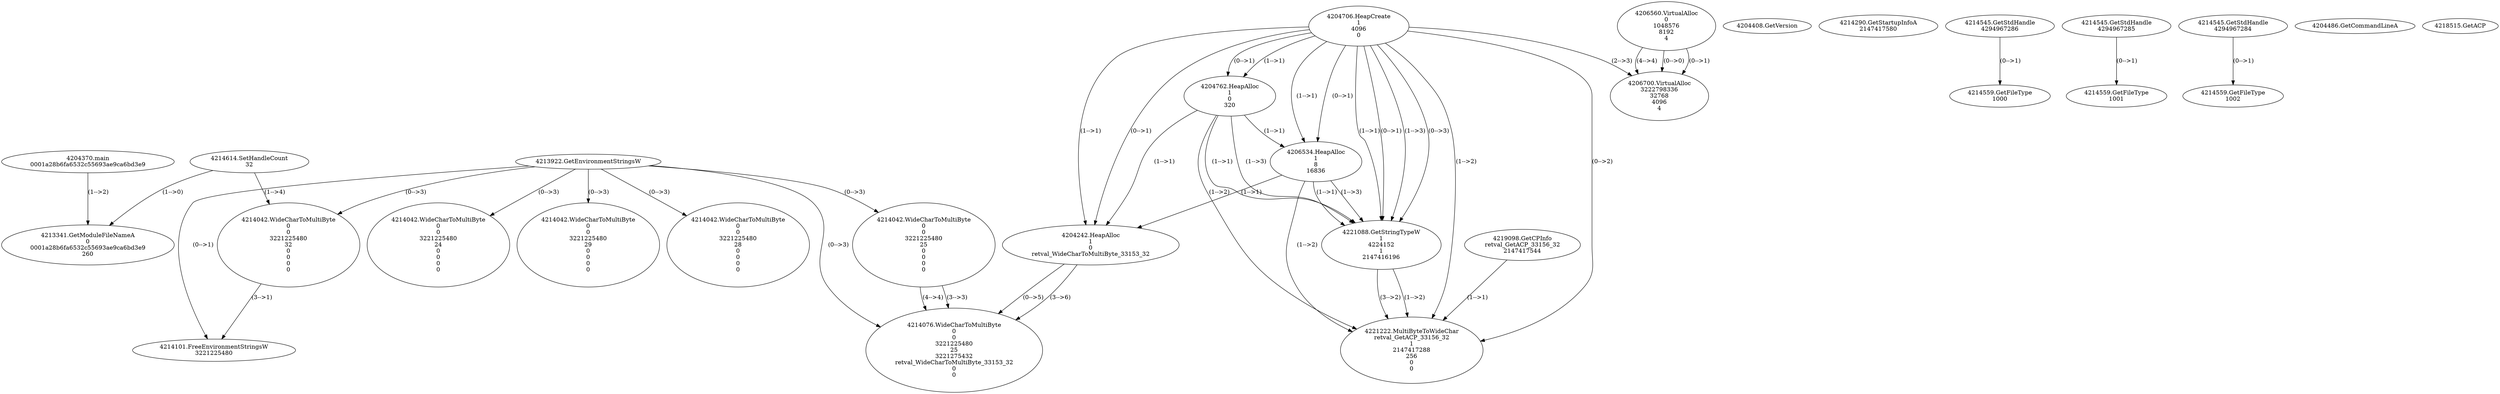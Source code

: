 // Global SCDG with merge call
digraph {
	0 [label="4204370.main
0001a28b6fa6532c55693ae9ca6bd3e9"]
	1 [label="4204408.GetVersion
"]
	2 [label="4204706.HeapCreate
1
4096
0"]
	3 [label="4204762.HeapAlloc
1
0
320"]
	2 -> 3 [label="(1-->1)"]
	2 -> 3 [label="(0-->1)"]
	4 [label="4206534.HeapAlloc
1
8
16836"]
	2 -> 4 [label="(1-->1)"]
	2 -> 4 [label="(0-->1)"]
	3 -> 4 [label="(1-->1)"]
	5 [label="4206560.VirtualAlloc
0
1048576
8192
4"]
	6 [label="4206700.VirtualAlloc
3222798336
32768
4096
4"]
	5 -> 6 [label="(0-->1)"]
	2 -> 6 [label="(2-->3)"]
	5 -> 6 [label="(4-->4)"]
	5 -> 6 [label="(0-->0)"]
	7 [label="4214290.GetStartupInfoA
2147417580"]
	8 [label="4214545.GetStdHandle
4294967286"]
	9 [label="4214559.GetFileType
1000"]
	8 -> 9 [label="(0-->1)"]
	10 [label="4214545.GetStdHandle
4294967285"]
	11 [label="4214559.GetFileType
1001"]
	10 -> 11 [label="(0-->1)"]
	12 [label="4214545.GetStdHandle
4294967284"]
	13 [label="4214559.GetFileType
1002"]
	12 -> 13 [label="(0-->1)"]
	14 [label="4214614.SetHandleCount
32"]
	15 [label="4204486.GetCommandLineA
"]
	16 [label="4213922.GetEnvironmentStringsW
"]
	17 [label="4214042.WideCharToMultiByte
0
0
3221225480
32
0
0
0
0"]
	16 -> 17 [label="(0-->3)"]
	14 -> 17 [label="(1-->4)"]
	18 [label="4214101.FreeEnvironmentStringsW
3221225480"]
	16 -> 18 [label="(0-->1)"]
	17 -> 18 [label="(3-->1)"]
	19 [label="4218515.GetACP
"]
	20 [label="4219098.GetCPInfo
retval_GetACP_33156_32
2147417544"]
	21 [label="4221088.GetStringTypeW
1
4224152
1
2147416196"]
	2 -> 21 [label="(1-->1)"]
	2 -> 21 [label="(0-->1)"]
	3 -> 21 [label="(1-->1)"]
	4 -> 21 [label="(1-->1)"]
	2 -> 21 [label="(1-->3)"]
	2 -> 21 [label="(0-->3)"]
	3 -> 21 [label="(1-->3)"]
	4 -> 21 [label="(1-->3)"]
	22 [label="4221222.MultiByteToWideChar
retval_GetACP_33156_32
1
2147417288
256
0
0"]
	20 -> 22 [label="(1-->1)"]
	2 -> 22 [label="(1-->2)"]
	2 -> 22 [label="(0-->2)"]
	3 -> 22 [label="(1-->2)"]
	4 -> 22 [label="(1-->2)"]
	21 -> 22 [label="(1-->2)"]
	21 -> 22 [label="(3-->2)"]
	23 [label="4214042.WideCharToMultiByte
0
0
3221225480
24
0
0
0
0"]
	16 -> 23 [label="(0-->3)"]
	24 [label="4213341.GetModuleFileNameA
0
0001a28b6fa6532c55693ae9ca6bd3e9
260"]
	0 -> 24 [label="(1-->2)"]
	14 -> 24 [label="(1-->0)"]
	25 [label="4214042.WideCharToMultiByte
0
0
3221225480
29
0
0
0
0"]
	16 -> 25 [label="(0-->3)"]
	26 [label="4214042.WideCharToMultiByte
0
0
3221225480
25
0
0
0
0"]
	16 -> 26 [label="(0-->3)"]
	27 [label="4204242.HeapAlloc
1
0
retval_WideCharToMultiByte_33153_32"]
	2 -> 27 [label="(1-->1)"]
	2 -> 27 [label="(0-->1)"]
	3 -> 27 [label="(1-->1)"]
	4 -> 27 [label="(1-->1)"]
	28 [label="4214076.WideCharToMultiByte
0
0
3221225480
25
3221275432
retval_WideCharToMultiByte_33153_32
0
0"]
	16 -> 28 [label="(0-->3)"]
	26 -> 28 [label="(3-->3)"]
	26 -> 28 [label="(4-->4)"]
	27 -> 28 [label="(0-->5)"]
	27 -> 28 [label="(3-->6)"]
	29 [label="4214042.WideCharToMultiByte
0
0
3221225480
28
0
0
0
0"]
	16 -> 29 [label="(0-->3)"]
}
